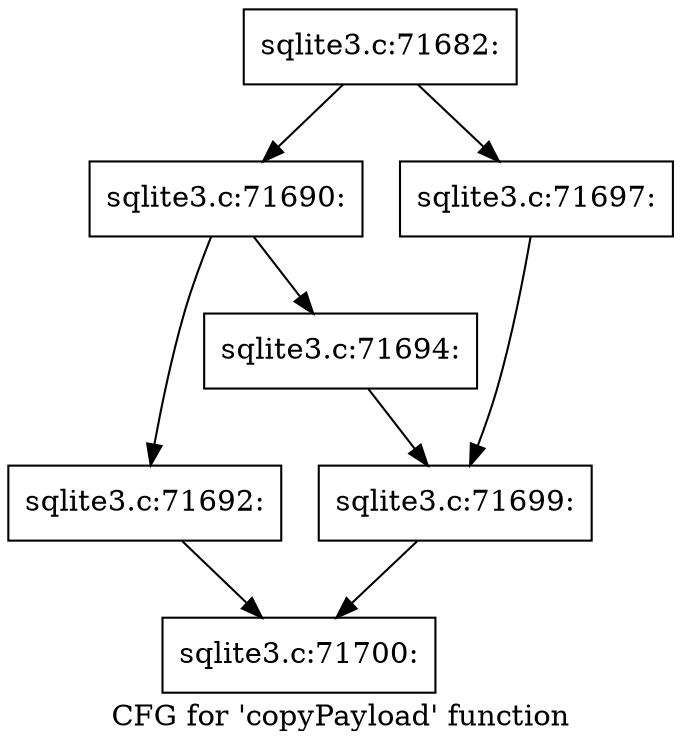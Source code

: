 digraph "CFG for 'copyPayload' function" {
	label="CFG for 'copyPayload' function";

	Node0x55c0f78c6b50 [shape=record,label="{sqlite3.c:71682:}"];
	Node0x55c0f78c6b50 -> Node0x55c0f78de7f0;
	Node0x55c0f78c6b50 -> Node0x55c0f78de890;
	Node0x55c0f78de7f0 [shape=record,label="{sqlite3.c:71690:}"];
	Node0x55c0f78de7f0 -> Node0x55c0f78df0c0;
	Node0x55c0f78de7f0 -> Node0x55c0f78df110;
	Node0x55c0f78df0c0 [shape=record,label="{sqlite3.c:71692:}"];
	Node0x55c0f78df0c0 -> Node0x55c0f78c6cd0;
	Node0x55c0f78df110 [shape=record,label="{sqlite3.c:71694:}"];
	Node0x55c0f78df110 -> Node0x55c0f78de840;
	Node0x55c0f78de890 [shape=record,label="{sqlite3.c:71697:}"];
	Node0x55c0f78de890 -> Node0x55c0f78de840;
	Node0x55c0f78de840 [shape=record,label="{sqlite3.c:71699:}"];
	Node0x55c0f78de840 -> Node0x55c0f78c6cd0;
	Node0x55c0f78c6cd0 [shape=record,label="{sqlite3.c:71700:}"];
}
